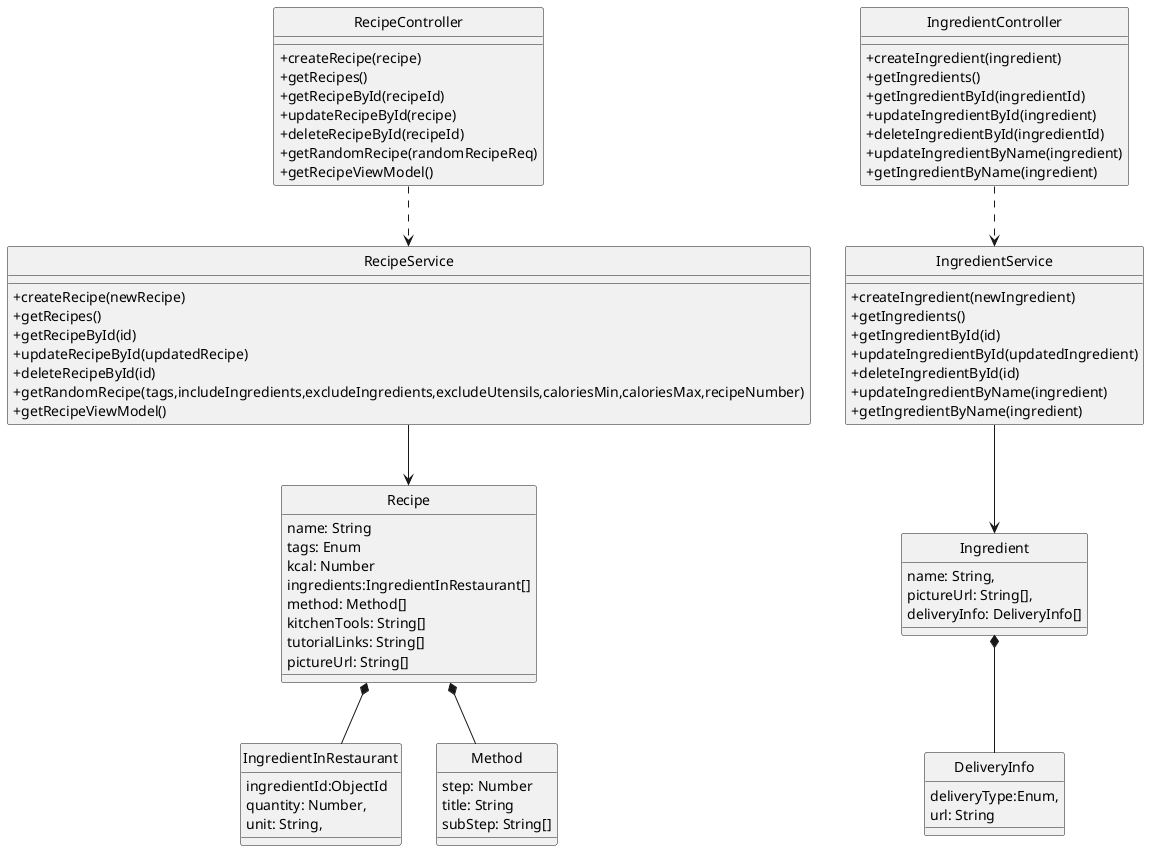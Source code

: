 @startuml
skinparam classAttributeIconSize 0
hide circle

RecipeController ..>  RecipeService 

RecipeService -->  Recipe

IngredientController ..> IngredientService

IngredientService --> Ingredient

Recipe *-- IngredientInRestaurant
Recipe *-- Method

Ingredient *-- DeliveryInfo


class RecipeController {
  +createRecipe(recipe)
  +getRecipes()
  +getRecipeById(recipeId)
  +updateRecipeById(recipe)
  +deleteRecipeById(recipeId) 
  +getRandomRecipe(randomRecipeReq) 
  +getRecipeViewModel()
}

class RecipeService {
  +createRecipe(newRecipe) 
  +getRecipes()
  +getRecipeById(id)
  +updateRecipeById(updatedRecipe)
  +deleteRecipeById(id)
  +getRandomRecipe(tags,includeIngredients,excludeIngredients,excludeUtensils,caloriesMin,caloriesMax,recipeNumber) 
  +getRecipeViewModel()
}

class Recipe {
  name: String
  tags: Enum
  kcal: Number
  ingredients:IngredientInRestaurant[]
  method: Method[]
  kitchenTools: String[]
  tutorialLinks: String[]
  pictureUrl: String[]
}

class Method {
    step: Number
    title: String
    subStep: String[]
}

class IngredientInRestaurant {
    ingredientId:ObjectId
    quantity: Number,
    unit: String,
}

class IngredientController {
  +createIngredient(ingredient)
  +getIngredients()
  +getIngredientById(ingredientId)
  +updateIngredientById(ingredient)
  +deleteIngredientById(ingredientId)
  +updateIngredientByName(ingredient)
  +getIngredientByName(ingredient)
}

class IngredientService {
  +createIngredient(newIngredient)
  +getIngredients()
  +getIngredientById(id)
  +updateIngredientById(updatedIngredient)
  +deleteIngredientById(id)
  +updateIngredientByName(ingredient)
  +getIngredientByName(ingredient)
}

class Ingredient {
  name: String,
  pictureUrl: String[],
  deliveryInfo: DeliveryInfo[]
}

class DeliveryInfo {
    deliveryType:Enum,
    url: String
}

@enduml